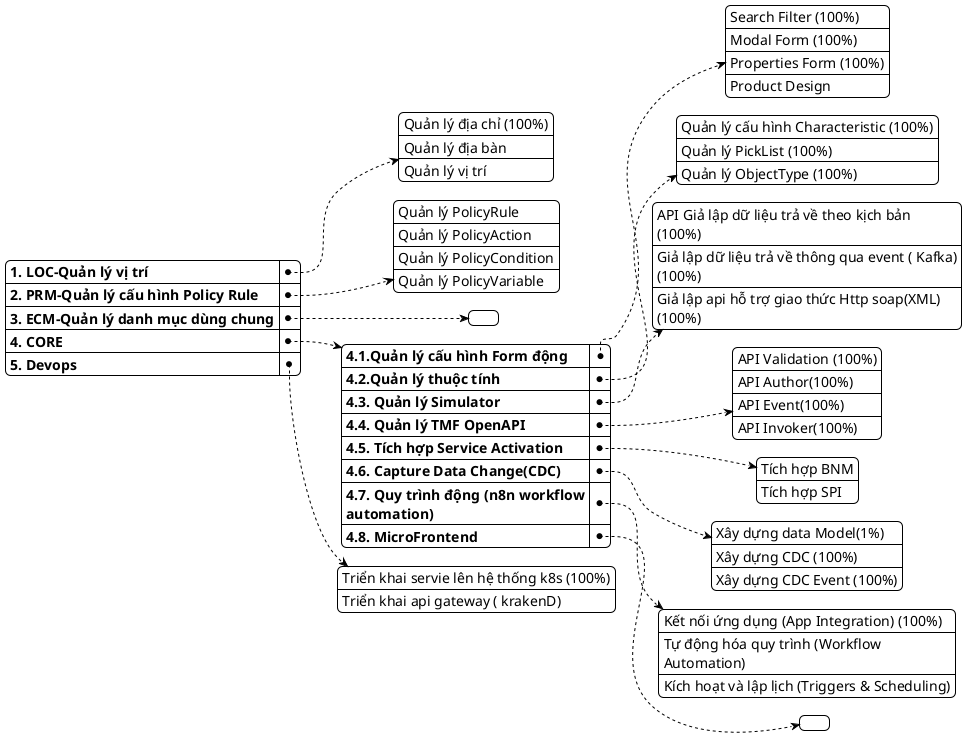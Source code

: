 @startyaml
!theme plain
1. LOC-Quản lý vị trí:
    - Quản lý địa chỉ (100%)
    - Quản lý địa bàn
    - Quản lý vị trí
2. PRM-Quản lý cấu hình Policy Rule:
    - Quản lý PolicyRule
    - Quản lý PolicyAction
    - Quản lý PolicyCondition
    - Quản lý PolicyVariable
3. ECM-Quản lý danh mục dùng chung:
4. CORE:
    4.1.Quản lý cấu hình Form động:
        - Search Filter (100%)
        - Modal Form (100%)
        - Properties Form (100%)
        - Product Design
    4.2.Quản lý thuộc tính:
        - Quản lý cấu hình Characteristic (100%)
        - Quản lý PickList (100%)
        - Quản lý ObjectType (100%)
    4.3. Quản lý Simulator:
        - API Giả lập dữ liệu trả về theo kịch bản (100%)
        - Giả lập dữ liệu trả về thông qua event ( Kafka) (100%)
        - Giả lập api hỗ trợ giao thức Http soap(XML) (100%)
    4.4. Quản lý TMF OpenAPI:
        - API Validation (100%)
        - API Author(100%)
        - API Event(100%)
        - API Invoker(100%)
    4.5. Tích hợp Service Activation:
        - Tích hợp BNM
        - Tích hợp SPI
    4.6. Capture Data Change(CDC):
        - Xây dựng data Model(1%)
        - Xây dựng CDC (100%)
        - Xây dựng CDC Event (100%)
    4.7. Quy trình động (n8n workflow automation):
        - Kết nối ứng dụng (App Integration) (100%)
        - Tự động hóa quy trình (Workflow Automation)
        - Kích hoạt và lập lịch (Triggers & Scheduling)
    4.8. MicroFrontend:
5. Devops:
    - Triển khai servie lên hệ thống k8s (100%)
    - Triển khai api gateway ( krakenD)
@endyaml